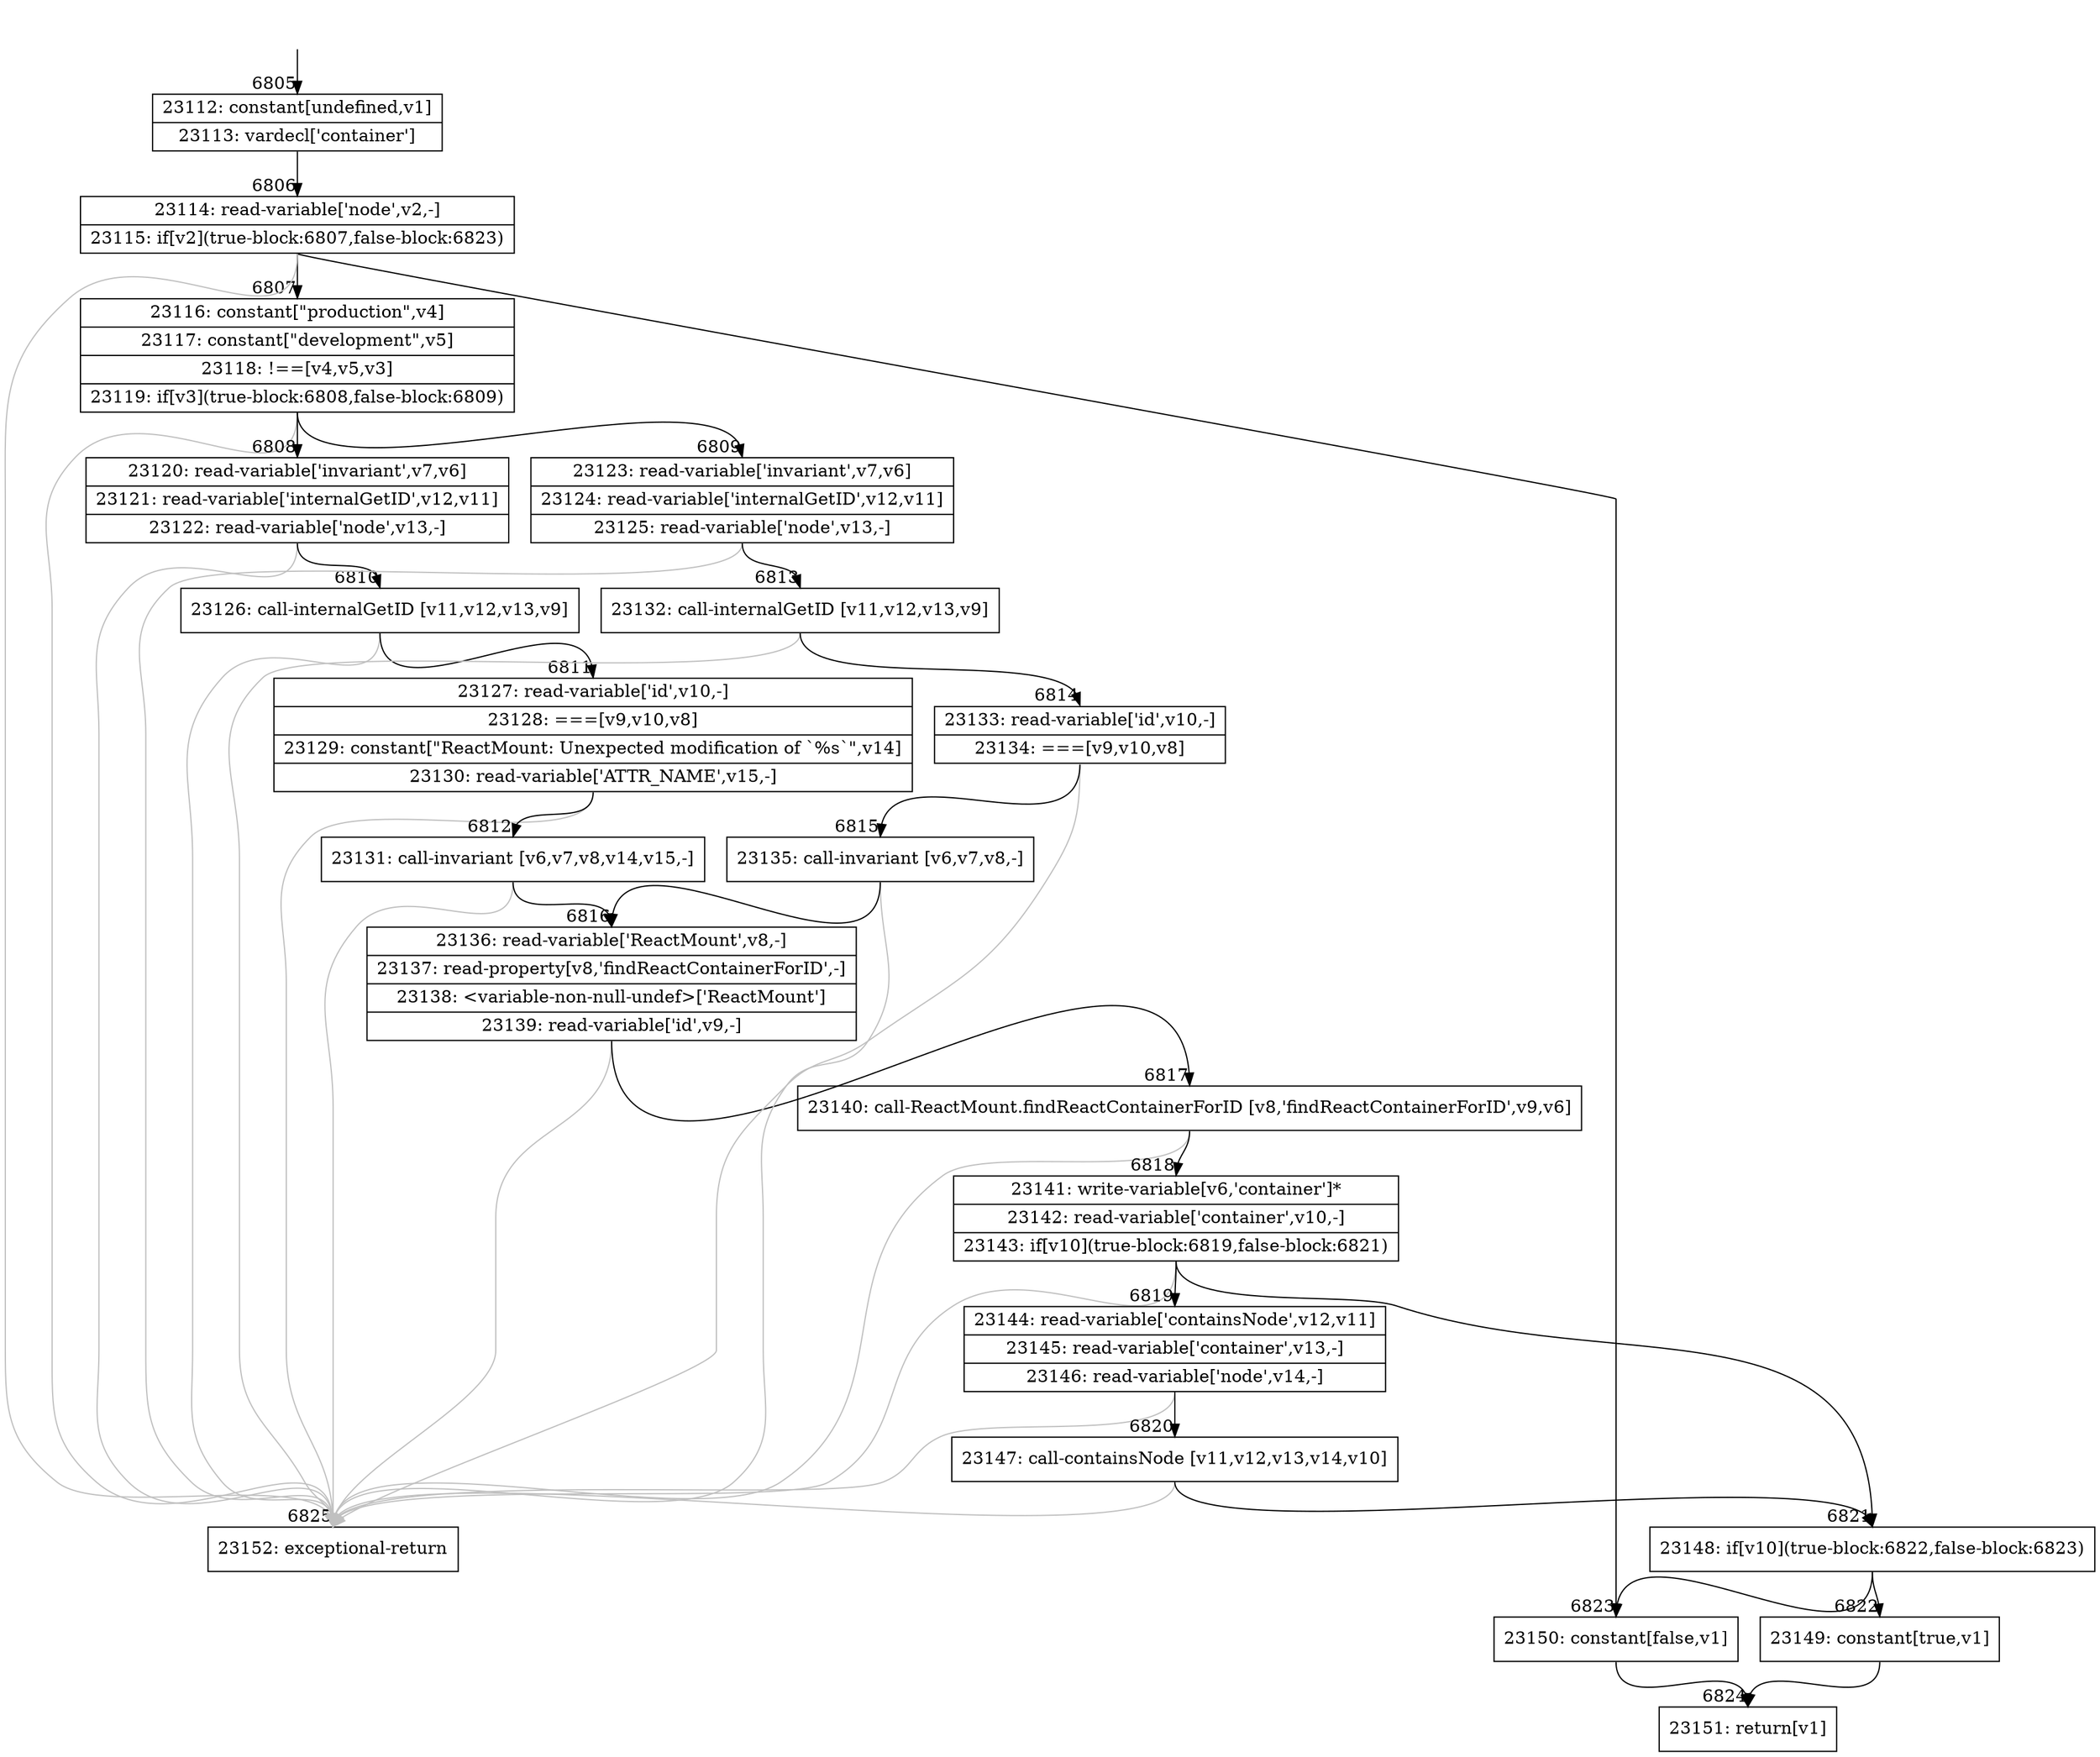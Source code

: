 digraph {
rankdir="TD"
BB_entry474[shape=none,label=""];
BB_entry474 -> BB6805 [tailport=s, headport=n, headlabel="    6805"]
BB6805 [shape=record label="{23112: constant[undefined,v1]|23113: vardecl['container']}" ] 
BB6805 -> BB6806 [tailport=s, headport=n, headlabel="      6806"]
BB6806 [shape=record label="{23114: read-variable['node',v2,-]|23115: if[v2](true-block:6807,false-block:6823)}" ] 
BB6806 -> BB6807 [tailport=s, headport=n, headlabel="      6807"]
BB6806 -> BB6823 [tailport=s, headport=n, headlabel="      6823"]
BB6806 -> BB6825 [tailport=s, headport=n, color=gray, headlabel="      6825"]
BB6807 [shape=record label="{23116: constant[\"production\",v4]|23117: constant[\"development\",v5]|23118: !==[v4,v5,v3]|23119: if[v3](true-block:6808,false-block:6809)}" ] 
BB6807 -> BB6808 [tailport=s, headport=n, headlabel="      6808"]
BB6807 -> BB6809 [tailport=s, headport=n, headlabel="      6809"]
BB6807 -> BB6825 [tailport=s, headport=n, color=gray]
BB6808 [shape=record label="{23120: read-variable['invariant',v7,v6]|23121: read-variable['internalGetID',v12,v11]|23122: read-variable['node',v13,-]}" ] 
BB6808 -> BB6810 [tailport=s, headport=n, headlabel="      6810"]
BB6808 -> BB6825 [tailport=s, headport=n, color=gray]
BB6809 [shape=record label="{23123: read-variable['invariant',v7,v6]|23124: read-variable['internalGetID',v12,v11]|23125: read-variable['node',v13,-]}" ] 
BB6809 -> BB6813 [tailport=s, headport=n, headlabel="      6813"]
BB6809 -> BB6825 [tailport=s, headport=n, color=gray]
BB6810 [shape=record label="{23126: call-internalGetID [v11,v12,v13,v9]}" ] 
BB6810 -> BB6811 [tailport=s, headport=n, headlabel="      6811"]
BB6810 -> BB6825 [tailport=s, headport=n, color=gray]
BB6811 [shape=record label="{23127: read-variable['id',v10,-]|23128: ===[v9,v10,v8]|23129: constant[\"ReactMount: Unexpected modification of `%s`\",v14]|23130: read-variable['ATTR_NAME',v15,-]}" ] 
BB6811 -> BB6812 [tailport=s, headport=n, headlabel="      6812"]
BB6811 -> BB6825 [tailport=s, headport=n, color=gray]
BB6812 [shape=record label="{23131: call-invariant [v6,v7,v8,v14,v15,-]}" ] 
BB6812 -> BB6816 [tailport=s, headport=n, headlabel="      6816"]
BB6812 -> BB6825 [tailport=s, headport=n, color=gray]
BB6813 [shape=record label="{23132: call-internalGetID [v11,v12,v13,v9]}" ] 
BB6813 -> BB6814 [tailport=s, headport=n, headlabel="      6814"]
BB6813 -> BB6825 [tailport=s, headport=n, color=gray]
BB6814 [shape=record label="{23133: read-variable['id',v10,-]|23134: ===[v9,v10,v8]}" ] 
BB6814 -> BB6815 [tailport=s, headport=n, headlabel="      6815"]
BB6814 -> BB6825 [tailport=s, headport=n, color=gray]
BB6815 [shape=record label="{23135: call-invariant [v6,v7,v8,-]}" ] 
BB6815 -> BB6816 [tailport=s, headport=n]
BB6815 -> BB6825 [tailport=s, headport=n, color=gray]
BB6816 [shape=record label="{23136: read-variable['ReactMount',v8,-]|23137: read-property[v8,'findReactContainerForID',-]|23138: \<variable-non-null-undef\>['ReactMount']|23139: read-variable['id',v9,-]}" ] 
BB6816 -> BB6817 [tailport=s, headport=n, headlabel="      6817"]
BB6816 -> BB6825 [tailport=s, headport=n, color=gray]
BB6817 [shape=record label="{23140: call-ReactMount.findReactContainerForID [v8,'findReactContainerForID',v9,v6]}" ] 
BB6817 -> BB6818 [tailport=s, headport=n, headlabel="      6818"]
BB6817 -> BB6825 [tailport=s, headport=n, color=gray]
BB6818 [shape=record label="{23141: write-variable[v6,'container']*|23142: read-variable['container',v10,-]|23143: if[v10](true-block:6819,false-block:6821)}" ] 
BB6818 -> BB6821 [tailport=s, headport=n, headlabel="      6821"]
BB6818 -> BB6819 [tailport=s, headport=n, headlabel="      6819"]
BB6818 -> BB6825 [tailport=s, headport=n, color=gray]
BB6819 [shape=record label="{23144: read-variable['containsNode',v12,v11]|23145: read-variable['container',v13,-]|23146: read-variable['node',v14,-]}" ] 
BB6819 -> BB6820 [tailport=s, headport=n, headlabel="      6820"]
BB6819 -> BB6825 [tailport=s, headport=n, color=gray]
BB6820 [shape=record label="{23147: call-containsNode [v11,v12,v13,v14,v10]}" ] 
BB6820 -> BB6821 [tailport=s, headport=n]
BB6820 -> BB6825 [tailport=s, headport=n, color=gray]
BB6821 [shape=record label="{23148: if[v10](true-block:6822,false-block:6823)}" ] 
BB6821 -> BB6822 [tailport=s, headport=n, headlabel="      6822"]
BB6821 -> BB6823 [tailport=s, headport=n]
BB6822 [shape=record label="{23149: constant[true,v1]}" ] 
BB6822 -> BB6824 [tailport=s, headport=n, headlabel="      6824"]
BB6823 [shape=record label="{23150: constant[false,v1]}" ] 
BB6823 -> BB6824 [tailport=s, headport=n]
BB6824 [shape=record label="{23151: return[v1]}" ] 
BB6825 [shape=record label="{23152: exceptional-return}" ] 
//#$~ 11948
}

